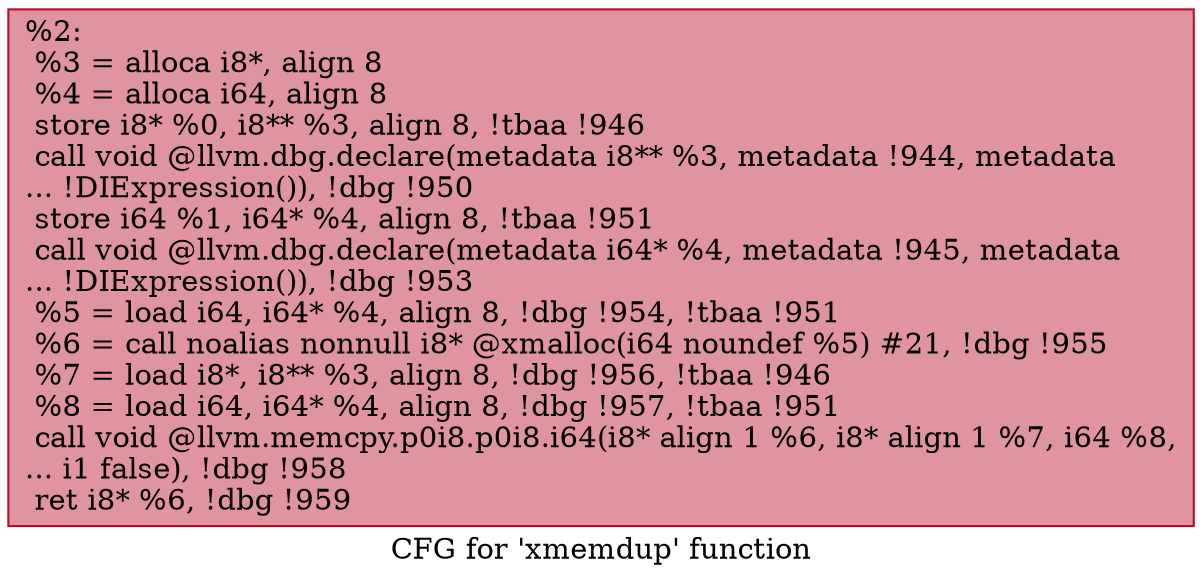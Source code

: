 digraph "CFG for 'xmemdup' function" {
	label="CFG for 'xmemdup' function";

	Node0x1309320 [shape=record,color="#b70d28ff", style=filled, fillcolor="#b70d2870",label="{%2:\l  %3 = alloca i8*, align 8\l  %4 = alloca i64, align 8\l  store i8* %0, i8** %3, align 8, !tbaa !946\l  call void @llvm.dbg.declare(metadata i8** %3, metadata !944, metadata\l... !DIExpression()), !dbg !950\l  store i64 %1, i64* %4, align 8, !tbaa !951\l  call void @llvm.dbg.declare(metadata i64* %4, metadata !945, metadata\l... !DIExpression()), !dbg !953\l  %5 = load i64, i64* %4, align 8, !dbg !954, !tbaa !951\l  %6 = call noalias nonnull i8* @xmalloc(i64 noundef %5) #21, !dbg !955\l  %7 = load i8*, i8** %3, align 8, !dbg !956, !tbaa !946\l  %8 = load i64, i64* %4, align 8, !dbg !957, !tbaa !951\l  call void @llvm.memcpy.p0i8.p0i8.i64(i8* align 1 %6, i8* align 1 %7, i64 %8,\l... i1 false), !dbg !958\l  ret i8* %6, !dbg !959\l}"];
}

